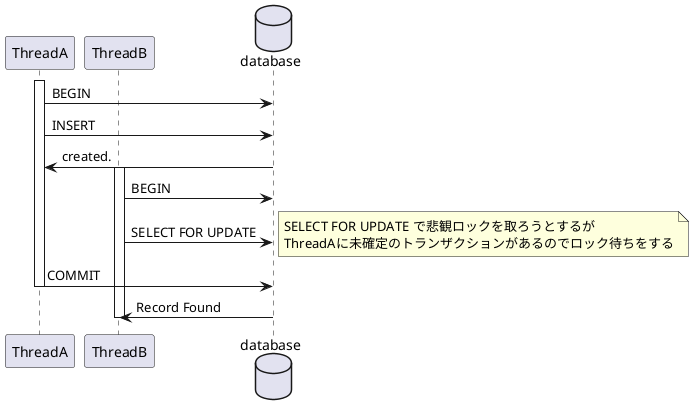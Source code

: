 @startuml okay
participant ThreadA as A
participant ThreadB as B
database    database    as DB


activate A
A -> DB : BEGIN
A -> DB : INSERT
A <- DB : created.

activate B
B -> DB : BEGIN
B -> DB : SELECT FOR UPDATE
note right
   SELECT FOR UPDATE で悲観ロックを取ろうとするが
   ThreadAに未確定のトランザクションがあるのでロック待ちをする
end note
A -> DB : COMMIT
deactivate A
B <- DB : Record Found
deactivate B

@enduml
